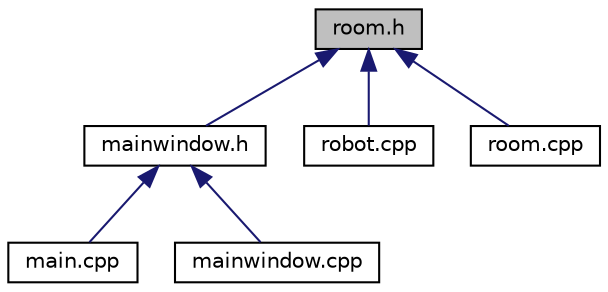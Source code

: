 digraph "room.h"
{
 // LATEX_PDF_SIZE
  edge [fontname="Helvetica",fontsize="10",labelfontname="Helvetica",labelfontsize="10"];
  node [fontname="Helvetica",fontsize="10",shape=record];
  Node1 [label="room.h",height=0.2,width=0.4,color="black", fillcolor="grey75", style="filled", fontcolor="black",tooltip="Class that contains game entites"];
  Node1 -> Node2 [dir="back",color="midnightblue",fontsize="10",style="solid",fontname="Helvetica"];
  Node2 [label="mainwindow.h",height=0.2,width=0.4,color="black", fillcolor="white", style="filled",URL="$mainwindow_8h.html",tooltip="Main window class."];
  Node2 -> Node3 [dir="back",color="midnightblue",fontsize="10",style="solid",fontname="Helvetica"];
  Node3 [label="main.cpp",height=0.2,width=0.4,color="black", fillcolor="white", style="filled",URL="$main_8cpp.html",tooltip="Project main file"];
  Node2 -> Node4 [dir="back",color="midnightblue",fontsize="10",style="solid",fontname="Helvetica"];
  Node4 [label="mainwindow.cpp",height=0.2,width=0.4,color="black", fillcolor="white", style="filled",URL="$mainwindow_8cpp.html",tooltip="mainwindow.h implementation"];
  Node1 -> Node5 [dir="back",color="midnightblue",fontsize="10",style="solid",fontname="Helvetica"];
  Node5 [label="robot.cpp",height=0.2,width=0.4,color="black", fillcolor="white", style="filled",URL="$robot_8cpp.html",tooltip="robot.h implementation"];
  Node1 -> Node6 [dir="back",color="midnightblue",fontsize="10",style="solid",fontname="Helvetica"];
  Node6 [label="room.cpp",height=0.2,width=0.4,color="black", fillcolor="white", style="filled",URL="$room_8cpp.html",tooltip="room.h implementation"];
}
